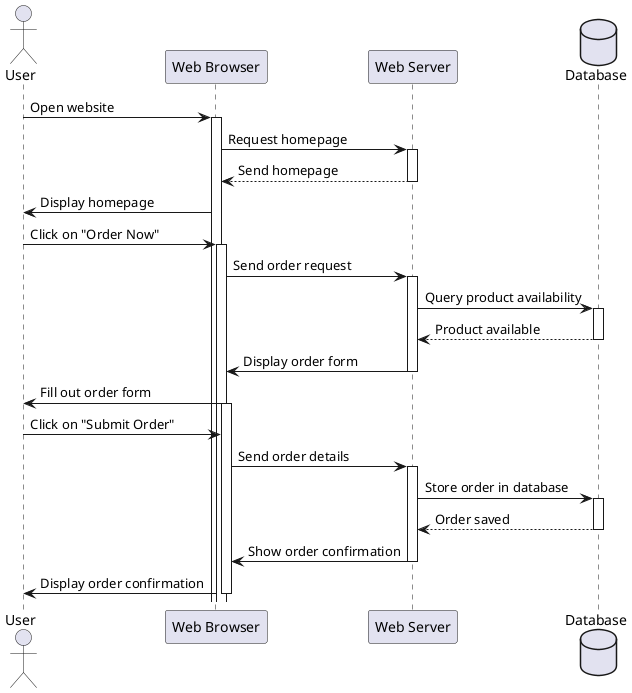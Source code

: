 @startuml test
actor User
participant "Web Browser" as Browser
participant "Web Server" as Server
database "Database" as DB

User -> Browser: Open website
activate Browser

Browser -> Server: Request homepage
activate Server

Server --> Browser: Send homepage
deactivate Server

Browser -> User: Display homepage

User -> Browser: Click on "Order Now"
activate Browser

Browser -> Server: Send order request
activate Server

Server -> DB: Query product availability
activate DB
DB --> Server: Product available
deactivate DB

Server -> Browser: Display order form
deactivate Server

Browser -> User: Fill out order form
activate Browser

User -> Browser: Click on "Submit Order"
deactivate User

Browser -> Server: Send order details
activate Server

Server -> DB: Store order in database
activate DB
DB --> Server: Order saved
deactivate DB

Server -> Browser: Show order confirmation
deactivate Server

Browser -> User: Display order confirmation
deactivate Browser
@enduml